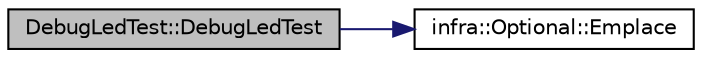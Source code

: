 digraph "DebugLedTest::DebugLedTest"
{
 // INTERACTIVE_SVG=YES
  edge [fontname="Helvetica",fontsize="10",labelfontname="Helvetica",labelfontsize="10"];
  node [fontname="Helvetica",fontsize="10",shape=record];
  rankdir="LR";
  Node0 [label="DebugLedTest::DebugLedTest",height=0.2,width=0.4,color="black", fillcolor="grey75", style="filled", fontcolor="black"];
  Node0 -> Node1 [color="midnightblue",fontsize="10",style="solid",fontname="Helvetica"];
  Node1 [label="infra::Optional::Emplace",height=0.2,width=0.4,color="black", fillcolor="white", style="filled",URL="$dc/df7/classinfra_1_1_optional.html#a1605aac3a47de3990f0ea12b73941af3"];
}
